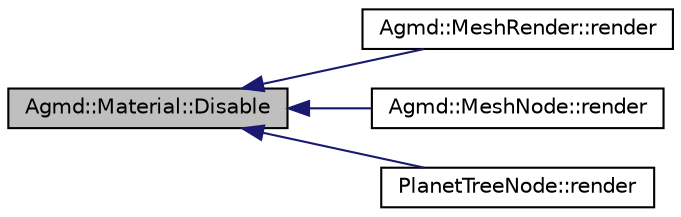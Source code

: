 digraph "Agmd::Material::Disable"
{
  edge [fontname="Helvetica",fontsize="10",labelfontname="Helvetica",labelfontsize="10"];
  node [fontname="Helvetica",fontsize="10",shape=record];
  rankdir="LR";
  Node1 [label="Agmd::Material::Disable",height=0.2,width=0.4,color="black", fillcolor="grey75", style="filled" fontcolor="black"];
  Node1 -> Node2 [dir="back",color="midnightblue",fontsize="10",style="solid",fontname="Helvetica"];
  Node2 [label="Agmd::MeshRender::render",height=0.2,width=0.4,color="black", fillcolor="white", style="filled",URL="$class_agmd_1_1_mesh_render.html#a3052b6e1e2b1d90ab2a77f24444c6273"];
  Node1 -> Node3 [dir="back",color="midnightblue",fontsize="10",style="solid",fontname="Helvetica"];
  Node3 [label="Agmd::MeshNode::render",height=0.2,width=0.4,color="black", fillcolor="white", style="filled",URL="$class_agmd_1_1_mesh_node.html#a4152144e5d07304bb44001a5e97571a5"];
  Node1 -> Node4 [dir="back",color="midnightblue",fontsize="10",style="solid",fontname="Helvetica"];
  Node4 [label="PlanetTreeNode::render",height=0.2,width=0.4,color="black", fillcolor="white", style="filled",URL="$class_planet_tree_node.html#a54479e30d42d32cbb904b2d396646eaa"];
}
